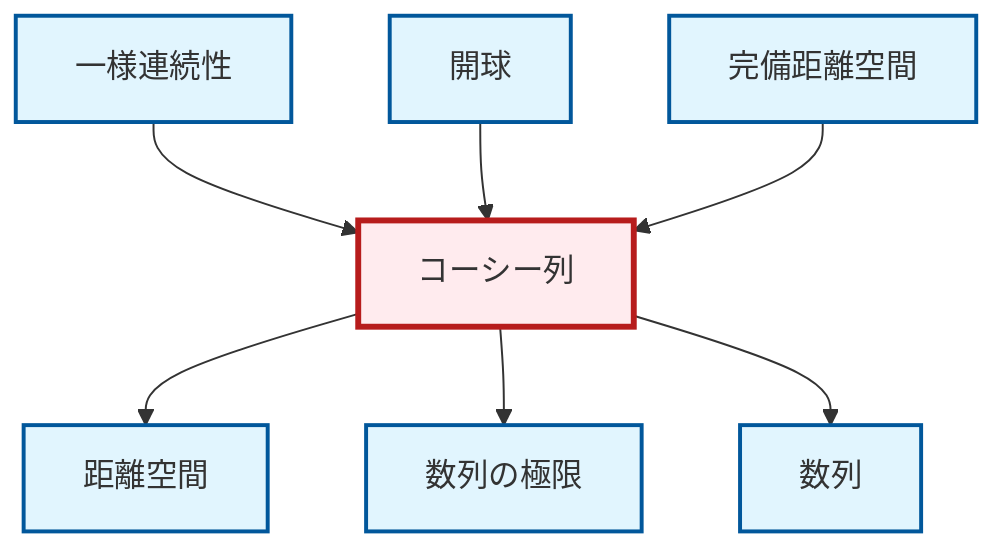 graph TD
    classDef definition fill:#e1f5fe,stroke:#01579b,stroke-width:2px
    classDef theorem fill:#f3e5f5,stroke:#4a148c,stroke-width:2px
    classDef axiom fill:#fff3e0,stroke:#e65100,stroke-width:2px
    classDef example fill:#e8f5e9,stroke:#1b5e20,stroke-width:2px
    classDef current fill:#ffebee,stroke:#b71c1c,stroke-width:3px
    def-open-ball["開球"]:::definition
    def-sequence["数列"]:::definition
    def-uniform-continuity["一様連続性"]:::definition
    def-complete-metric-space["完備距離空間"]:::definition
    def-limit["数列の極限"]:::definition
    def-metric-space["距離空間"]:::definition
    def-cauchy-sequence["コーシー列"]:::definition
    def-cauchy-sequence --> def-metric-space
    def-cauchy-sequence --> def-limit
    def-cauchy-sequence --> def-sequence
    def-uniform-continuity --> def-cauchy-sequence
    def-open-ball --> def-cauchy-sequence
    def-complete-metric-space --> def-cauchy-sequence
    class def-cauchy-sequence current